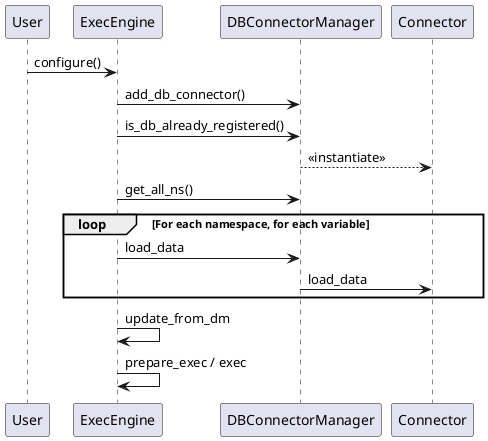 @startuml
Participant User
Participant ExecEngine
Participant DBConnectorManager
Participant Connector
User -> ExecEngine: configure()
ExecEngine -> DBConnectorManager: add_db_connector()
ExecEngine -> DBConnectorManager: is_db_already_registered()
DBConnectorManager --> Connector: <<instantiate>>

ExecEngine -> DBConnectorManager: get_all_ns()
loop For each namespace, for each variable
ExecEngine -> DBConnectorManager: load_data
DBConnectorManager -> Connector: load_data
end loop
ExecEngine -> ExecEngine: update_from_dm
ExecEngine -> ExecEngine: prepare_exec / exec
@enduml
